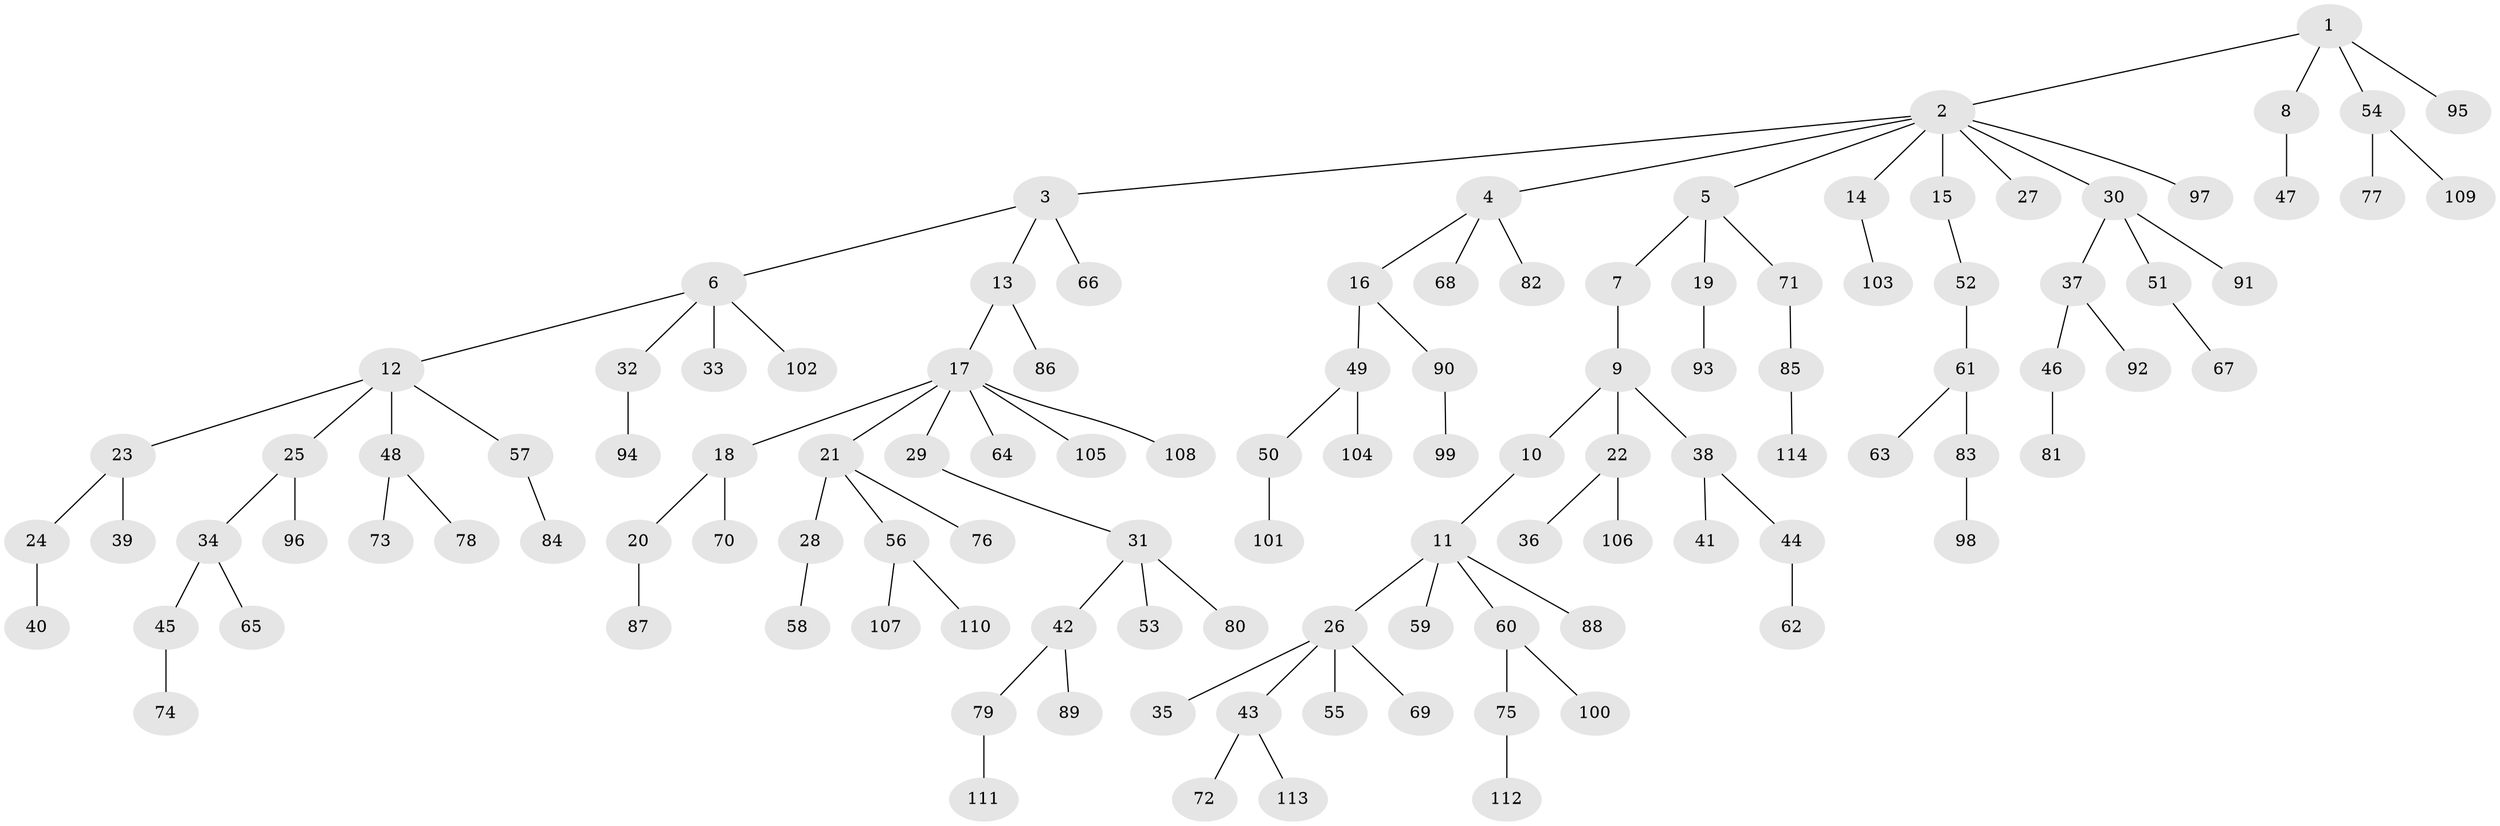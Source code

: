// Generated by graph-tools (version 1.1) at 2025/02/03/09/25 03:02:20]
// undirected, 114 vertices, 113 edges
graph export_dot {
graph [start="1"]
  node [color=gray90,style=filled];
  1;
  2;
  3;
  4;
  5;
  6;
  7;
  8;
  9;
  10;
  11;
  12;
  13;
  14;
  15;
  16;
  17;
  18;
  19;
  20;
  21;
  22;
  23;
  24;
  25;
  26;
  27;
  28;
  29;
  30;
  31;
  32;
  33;
  34;
  35;
  36;
  37;
  38;
  39;
  40;
  41;
  42;
  43;
  44;
  45;
  46;
  47;
  48;
  49;
  50;
  51;
  52;
  53;
  54;
  55;
  56;
  57;
  58;
  59;
  60;
  61;
  62;
  63;
  64;
  65;
  66;
  67;
  68;
  69;
  70;
  71;
  72;
  73;
  74;
  75;
  76;
  77;
  78;
  79;
  80;
  81;
  82;
  83;
  84;
  85;
  86;
  87;
  88;
  89;
  90;
  91;
  92;
  93;
  94;
  95;
  96;
  97;
  98;
  99;
  100;
  101;
  102;
  103;
  104;
  105;
  106;
  107;
  108;
  109;
  110;
  111;
  112;
  113;
  114;
  1 -- 2;
  1 -- 8;
  1 -- 54;
  1 -- 95;
  2 -- 3;
  2 -- 4;
  2 -- 5;
  2 -- 14;
  2 -- 15;
  2 -- 27;
  2 -- 30;
  2 -- 97;
  3 -- 6;
  3 -- 13;
  3 -- 66;
  4 -- 16;
  4 -- 68;
  4 -- 82;
  5 -- 7;
  5 -- 19;
  5 -- 71;
  6 -- 12;
  6 -- 32;
  6 -- 33;
  6 -- 102;
  7 -- 9;
  8 -- 47;
  9 -- 10;
  9 -- 22;
  9 -- 38;
  10 -- 11;
  11 -- 26;
  11 -- 59;
  11 -- 60;
  11 -- 88;
  12 -- 23;
  12 -- 25;
  12 -- 48;
  12 -- 57;
  13 -- 17;
  13 -- 86;
  14 -- 103;
  15 -- 52;
  16 -- 49;
  16 -- 90;
  17 -- 18;
  17 -- 21;
  17 -- 29;
  17 -- 64;
  17 -- 105;
  17 -- 108;
  18 -- 20;
  18 -- 70;
  19 -- 93;
  20 -- 87;
  21 -- 28;
  21 -- 56;
  21 -- 76;
  22 -- 36;
  22 -- 106;
  23 -- 24;
  23 -- 39;
  24 -- 40;
  25 -- 34;
  25 -- 96;
  26 -- 35;
  26 -- 43;
  26 -- 55;
  26 -- 69;
  28 -- 58;
  29 -- 31;
  30 -- 37;
  30 -- 51;
  30 -- 91;
  31 -- 42;
  31 -- 53;
  31 -- 80;
  32 -- 94;
  34 -- 45;
  34 -- 65;
  37 -- 46;
  37 -- 92;
  38 -- 41;
  38 -- 44;
  42 -- 79;
  42 -- 89;
  43 -- 72;
  43 -- 113;
  44 -- 62;
  45 -- 74;
  46 -- 81;
  48 -- 73;
  48 -- 78;
  49 -- 50;
  49 -- 104;
  50 -- 101;
  51 -- 67;
  52 -- 61;
  54 -- 77;
  54 -- 109;
  56 -- 107;
  56 -- 110;
  57 -- 84;
  60 -- 75;
  60 -- 100;
  61 -- 63;
  61 -- 83;
  71 -- 85;
  75 -- 112;
  79 -- 111;
  83 -- 98;
  85 -- 114;
  90 -- 99;
}
